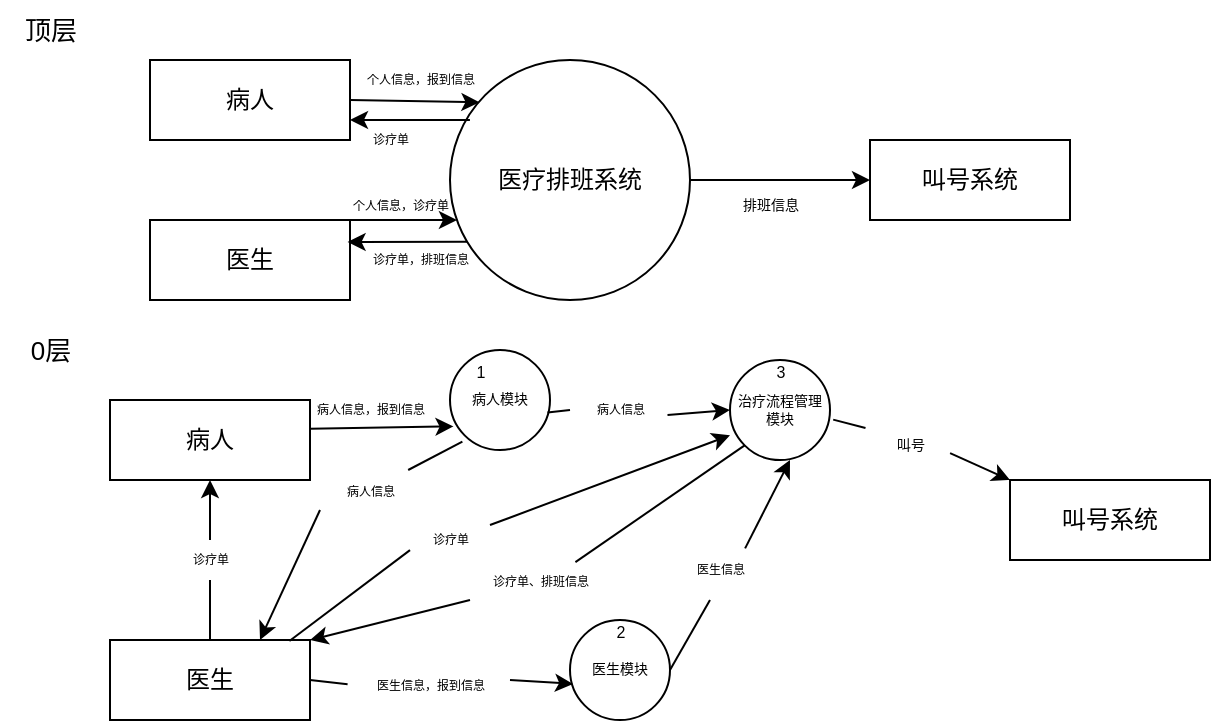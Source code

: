 <mxfile>
    <diagram id="0EtHq9R6iQl5TgzgJTzp" name="第 1 页">
        <mxGraphModel dx="587" dy="244" grid="1" gridSize="10" guides="1" tooltips="1" connect="1" arrows="1" fold="1" page="1" pageScale="1" pageWidth="827" pageHeight="1169" math="0" shadow="0">
            <root>
                <mxCell id="0"/>
                <mxCell id="1" parent="0"/>
                <mxCell id="8" style="edgeStyle=none;html=1;exitX=1;exitY=0.5;exitDx=0;exitDy=0;entryX=0.912;entryY=1.038;entryDx=0;entryDy=0;entryPerimeter=0;" parent="1" source="2" edge="1">
                    <mxGeometry relative="1" as="geometry">
                        <mxPoint x="244.72" y="61.14" as="targetPoint"/>
                    </mxGeometry>
                </mxCell>
                <mxCell id="2" value="病人" style="rounded=0;whiteSpace=wrap;html=1;" parent="1" vertex="1">
                    <mxGeometry x="80" y="40" width="100" height="40" as="geometry"/>
                </mxCell>
                <mxCell id="9" style="edgeStyle=none;html=1;exitX=1;exitY=0;exitDx=0;exitDy=0;entryX=0.029;entryY=0.667;entryDx=0;entryDy=0;entryPerimeter=0;" parent="1" source="3" target="7" edge="1">
                    <mxGeometry relative="1" as="geometry">
                        <mxPoint x="230" y="100" as="targetPoint"/>
                        <Array as="points">
                            <mxPoint x="210" y="120"/>
                        </Array>
                    </mxGeometry>
                </mxCell>
                <mxCell id="3" value="医生" style="rounded=0;whiteSpace=wrap;html=1;" parent="1" vertex="1">
                    <mxGeometry x="80" y="120" width="100" height="40" as="geometry"/>
                </mxCell>
                <mxCell id="4" value="叫号系统" style="rounded=0;whiteSpace=wrap;html=1;" parent="1" vertex="1">
                    <mxGeometry x="440" y="80" width="100" height="40" as="geometry"/>
                </mxCell>
                <mxCell id="10" style="edgeStyle=none;html=1;exitX=1;exitY=0.5;exitDx=0;exitDy=0;entryX=0;entryY=0.5;entryDx=0;entryDy=0;" parent="1" source="7" target="4" edge="1">
                    <mxGeometry relative="1" as="geometry"/>
                </mxCell>
                <mxCell id="7" value="医疗排班系统" style="ellipse;whiteSpace=wrap;html=1;aspect=fixed;" parent="1" vertex="1">
                    <mxGeometry x="230" y="40" width="120" height="120" as="geometry"/>
                </mxCell>
                <mxCell id="19" value="" style="endArrow=classic;html=1;fontSize=8;entryX=1;entryY=0.75;entryDx=0;entryDy=0;exitX=0.083;exitY=0.25;exitDx=0;exitDy=0;exitPerimeter=0;" parent="1" source="7" target="2" edge="1">
                    <mxGeometry width="50" height="50" relative="1" as="geometry">
                        <mxPoint x="240" y="120" as="sourcePoint"/>
                        <mxPoint x="290" y="70" as="targetPoint"/>
                    </mxGeometry>
                </mxCell>
                <mxCell id="22" value="" style="endArrow=classic;html=1;fontSize=8;exitX=0.072;exitY=0.757;exitDx=0;exitDy=0;exitPerimeter=0;entryX=0.988;entryY=0.275;entryDx=0;entryDy=0;entryPerimeter=0;" parent="1" source="7" target="3" edge="1">
                    <mxGeometry width="50" height="50" relative="1" as="geometry">
                        <mxPoint x="200" y="150" as="sourcePoint"/>
                        <mxPoint x="220" y="131" as="targetPoint"/>
                    </mxGeometry>
                </mxCell>
                <mxCell id="24" value="&lt;font style=&quot;font-size: 13px;&quot;&gt;顶层&lt;/font&gt;" style="text;html=1;align=center;verticalAlign=middle;resizable=0;points=[];autosize=1;strokeColor=none;fillColor=none;fontSize=8;" parent="1" vertex="1">
                    <mxGeometry x="5" y="10" width="50" height="30" as="geometry"/>
                </mxCell>
                <mxCell id="25" value="&lt;font style=&quot;font-size: 13px;&quot;&gt;0层&lt;/font&gt;" style="text;html=1;align=center;verticalAlign=middle;resizable=0;points=[];autosize=1;strokeColor=none;fillColor=none;fontSize=8;" parent="1" vertex="1">
                    <mxGeometry x="10" y="170" width="40" height="30" as="geometry"/>
                </mxCell>
                <mxCell id="26" value="&lt;font style=&quot;font-size: 7px;&quot;&gt;排班信息&lt;/font&gt;" style="text;html=1;align=center;verticalAlign=middle;resizable=0;points=[];autosize=1;strokeColor=none;fillColor=none;fontSize=13;" parent="1" vertex="1">
                    <mxGeometry x="365" y="95" width="50" height="30" as="geometry"/>
                </mxCell>
                <mxCell id="27" value="&lt;font style=&quot;font-size: 6px;&quot;&gt;个人信息，诊疗单&lt;/font&gt;" style="text;html=1;align=center;verticalAlign=middle;resizable=0;points=[];autosize=1;strokeColor=none;fillColor=none;fontSize=13;" parent="1" vertex="1">
                    <mxGeometry x="170" y="95" width="70" height="30" as="geometry"/>
                </mxCell>
                <mxCell id="28" value="诊疗单，排班信息" style="text;html=1;align=center;verticalAlign=middle;resizable=0;points=[];autosize=1;strokeColor=none;fillColor=none;fontSize=6;" parent="1" vertex="1">
                    <mxGeometry x="180" y="130" width="70" height="20" as="geometry"/>
                </mxCell>
                <mxCell id="29" value="个人信息，报到信息" style="text;html=1;align=center;verticalAlign=middle;resizable=0;points=[];autosize=1;strokeColor=none;fillColor=none;fontSize=6;" parent="1" vertex="1">
                    <mxGeometry x="175" y="40" width="80" height="20" as="geometry"/>
                </mxCell>
                <mxCell id="30" value="诊疗单" style="text;html=1;align=center;verticalAlign=middle;resizable=0;points=[];autosize=1;strokeColor=none;fillColor=none;fontSize=6;" parent="1" vertex="1">
                    <mxGeometry x="180" y="70" width="40" height="20" as="geometry"/>
                </mxCell>
                <mxCell id="31" value="病人" style="rounded=0;whiteSpace=wrap;html=1;" parent="1" vertex="1">
                    <mxGeometry x="60" y="210" width="100" height="40" as="geometry"/>
                </mxCell>
                <mxCell id="61" style="edgeStyle=none;html=1;entryX=0;entryY=0.753;entryDx=0;entryDy=0;entryPerimeter=0;fontSize=8;startArrow=none;" edge="1" parent="1" source="63" target="36">
                    <mxGeometry relative="1" as="geometry"/>
                </mxCell>
                <mxCell id="32" value="医生" style="rounded=0;whiteSpace=wrap;html=1;" parent="1" vertex="1">
                    <mxGeometry x="60" y="330" width="100" height="40" as="geometry"/>
                </mxCell>
                <mxCell id="33" value="叫号系统" style="rounded=0;whiteSpace=wrap;html=1;" parent="1" vertex="1">
                    <mxGeometry x="510" y="250" width="100" height="40" as="geometry"/>
                </mxCell>
                <mxCell id="68" style="edgeStyle=none;html=1;exitX=0;exitY=1;exitDx=0;exitDy=0;fontSize=8;startArrow=none;entryX=0.75;entryY=0;entryDx=0;entryDy=0;" edge="1" parent="1" source="70" target="32">
                    <mxGeometry relative="1" as="geometry">
                        <mxPoint x="140" y="290.0" as="targetPoint"/>
                    </mxGeometry>
                </mxCell>
                <mxCell id="34" value="病人模块" style="ellipse;whiteSpace=wrap;html=1;aspect=fixed;fontSize=7;" parent="1" vertex="1">
                    <mxGeometry x="230" y="185" width="50" height="50" as="geometry"/>
                </mxCell>
                <mxCell id="57" style="edgeStyle=none;html=1;exitX=0.751;exitY=-0.04;exitDx=0;exitDy=0;entryX=0.6;entryY=1;entryDx=0;entryDy=0;entryPerimeter=0;fontSize=8;startArrow=none;exitPerimeter=0;" edge="1" parent="1" source="58" target="36">
                    <mxGeometry relative="1" as="geometry"/>
                </mxCell>
                <mxCell id="35" value="医生模块" style="ellipse;whiteSpace=wrap;html=1;aspect=fixed;fontSize=7;" parent="1" vertex="1">
                    <mxGeometry x="290" y="320" width="50" height="50" as="geometry"/>
                </mxCell>
                <mxCell id="59" style="edgeStyle=none;html=1;exitX=0.5;exitY=0;exitDx=0;exitDy=0;entryX=0.5;entryY=1;entryDx=0;entryDy=0;fontSize=8;startArrow=none;" edge="1" parent="1" source="60" target="31">
                    <mxGeometry relative="1" as="geometry"/>
                </mxCell>
                <mxCell id="64" style="edgeStyle=none;html=1;exitX=0;exitY=1;exitDx=0;exitDy=0;entryX=1;entryY=0;entryDx=0;entryDy=0;fontSize=8;startArrow=none;" edge="1" parent="1" source="65" target="32">
                    <mxGeometry relative="1" as="geometry"/>
                </mxCell>
                <mxCell id="36" value="治疗流程管理模块" style="ellipse;whiteSpace=wrap;html=1;aspect=fixed;fontSize=7;" parent="1" vertex="1">
                    <mxGeometry x="370" y="190" width="50" height="50" as="geometry"/>
                </mxCell>
                <mxCell id="37" value="病人信息，报到信息" style="text;html=1;align=center;verticalAlign=middle;resizable=0;points=[];autosize=1;strokeColor=none;fillColor=none;fontSize=6;" vertex="1" parent="1">
                    <mxGeometry x="150" y="205" width="80" height="20" as="geometry"/>
                </mxCell>
                <mxCell id="38" style="edgeStyle=none;html=1;exitX=0.125;exitY=0.969;exitDx=0;exitDy=0;exitPerimeter=0;entryX=0.035;entryY=0.764;entryDx=0;entryDy=0;entryPerimeter=0;" edge="1" parent="1" source="37" target="34">
                    <mxGeometry relative="1" as="geometry">
                        <mxPoint x="220" y="220" as="targetPoint"/>
                        <mxPoint x="160" y="229.43" as="sourcePoint"/>
                    </mxGeometry>
                </mxCell>
                <mxCell id="42" style="edgeStyle=none;html=1;exitX=1;exitY=0.5;exitDx=0;exitDy=0;entryX=0.031;entryY=0.639;entryDx=0;entryDy=0;entryPerimeter=0;startArrow=none;" edge="1" parent="1" source="43" target="35">
                    <mxGeometry relative="1" as="geometry">
                        <mxPoint x="224.72" y="310.57" as="targetPoint"/>
                        <mxPoint x="160" y="309.43" as="sourcePoint"/>
                    </mxGeometry>
                </mxCell>
                <mxCell id="44" value="&lt;font style=&quot;font-size: 8px;&quot;&gt;1&lt;/font&gt;" style="text;html=1;align=center;verticalAlign=middle;resizable=0;points=[];autosize=1;strokeColor=none;fillColor=none;" vertex="1" parent="1">
                    <mxGeometry x="230" y="180" width="30" height="30" as="geometry"/>
                </mxCell>
                <mxCell id="45" value="&lt;font style=&quot;font-size: 8px;&quot;&gt;2&lt;/font&gt;" style="text;html=1;align=center;verticalAlign=middle;resizable=0;points=[];autosize=1;strokeColor=none;fillColor=none;" vertex="1" parent="1">
                    <mxGeometry x="300" y="310" width="30" height="30" as="geometry"/>
                </mxCell>
                <mxCell id="46" value="&lt;span style=&quot;font-size: 8px;&quot;&gt;3&lt;/span&gt;" style="text;html=1;align=center;verticalAlign=middle;resizable=0;points=[];autosize=1;strokeColor=none;fillColor=none;" vertex="1" parent="1">
                    <mxGeometry x="380" y="180" width="30" height="30" as="geometry"/>
                </mxCell>
                <mxCell id="48" style="edgeStyle=none;html=1;exitX=1.001;exitY=0.719;exitDx=0;exitDy=0;entryX=0;entryY=0;entryDx=0;entryDy=0;exitPerimeter=0;startArrow=none;" edge="1" parent="1" source="47" target="33">
                    <mxGeometry relative="1" as="geometry">
                        <mxPoint x="350" y="245" as="sourcePoint"/>
                        <mxPoint x="440" y="245" as="targetPoint"/>
                    </mxGeometry>
                </mxCell>
                <mxCell id="50" style="edgeStyle=none;html=1;exitX=0.975;exitY=0.624;exitDx=0;exitDy=0;entryX=0;entryY=0.5;entryDx=0;entryDy=0;exitPerimeter=0;startArrow=none;" edge="1" parent="1" source="56" target="36">
                    <mxGeometry relative="1" as="geometry">
                        <mxPoint x="334.72" y="215.57" as="targetPoint"/>
                        <mxPoint x="270" y="214.43" as="sourcePoint"/>
                    </mxGeometry>
                </mxCell>
                <mxCell id="69" value="" style="edgeStyle=none;html=1;exitX=0.897;exitY=0.012;exitDx=0;exitDy=0;entryX=0;entryY=0.753;entryDx=0;entryDy=0;entryPerimeter=0;fontSize=8;endArrow=none;exitPerimeter=0;" edge="1" parent="1" source="32" target="63">
                    <mxGeometry relative="1" as="geometry">
                        <mxPoint x="135" y="290.0" as="sourcePoint"/>
                        <mxPoint x="330" y="227.65" as="targetPoint"/>
                    </mxGeometry>
                </mxCell>
                <mxCell id="63" value="诊疗单" style="text;html=1;align=center;verticalAlign=middle;resizable=0;points=[];autosize=1;strokeColor=none;fillColor=none;fontSize=6;" vertex="1" parent="1">
                    <mxGeometry x="210" y="270" width="40" height="20" as="geometry"/>
                </mxCell>
                <mxCell id="71" value="" style="edgeStyle=none;html=1;exitX=0.124;exitY=0.916;exitDx=0;exitDy=0;fontSize=8;endArrow=none;exitPerimeter=0;" edge="1" parent="1" source="34" target="70">
                    <mxGeometry relative="1" as="geometry">
                        <mxPoint x="140" y="290.0" as="targetPoint"/>
                        <mxPoint x="227.322" y="232.678" as="sourcePoint"/>
                    </mxGeometry>
                </mxCell>
                <mxCell id="70" value="&lt;font style=&quot;font-size: 6px;&quot;&gt;病人信息&lt;/font&gt;" style="text;html=1;align=center;verticalAlign=middle;resizable=0;points=[];autosize=1;strokeColor=none;fillColor=none;fontSize=8;" vertex="1" parent="1">
                    <mxGeometry x="165" y="245" width="50" height="20" as="geometry"/>
                </mxCell>
                <mxCell id="72" value="" style="edgeStyle=none;html=1;exitX=0.5;exitY=0;exitDx=0;exitDy=0;entryX=0.5;entryY=1;entryDx=0;entryDy=0;fontSize=8;endArrow=none;" edge="1" parent="1" source="32" target="60">
                    <mxGeometry relative="1" as="geometry">
                        <mxPoint x="110" y="290.0" as="sourcePoint"/>
                        <mxPoint x="110" y="250" as="targetPoint"/>
                    </mxGeometry>
                </mxCell>
                <mxCell id="60" value="诊疗单" style="text;html=1;align=center;verticalAlign=middle;resizable=0;points=[];autosize=1;strokeColor=none;fillColor=none;fontSize=6;" vertex="1" parent="1">
                    <mxGeometry x="90" y="280" width="40" height="20" as="geometry"/>
                </mxCell>
                <mxCell id="73" value="" style="edgeStyle=none;html=1;exitX=0;exitY=1;exitDx=0;exitDy=0;entryX=0.753;entryY=0.052;entryDx=0;entryDy=0;entryPerimeter=0;fontSize=8;endArrow=none;" edge="1" parent="1" source="36" target="65">
                    <mxGeometry relative="1" as="geometry">
                        <mxPoint x="337.322" y="232.678" as="sourcePoint"/>
                        <mxPoint x="161.44" y="290.8" as="targetPoint"/>
                    </mxGeometry>
                </mxCell>
                <mxCell id="65" value="&lt;font style=&quot;font-size: 6px;&quot;&gt;诊疗单、排班信息&lt;/font&gt;" style="text;html=1;align=center;verticalAlign=middle;resizable=0;points=[];autosize=1;strokeColor=none;fillColor=none;fontSize=8;" vertex="1" parent="1">
                    <mxGeometry x="240" y="290" width="70" height="20" as="geometry"/>
                </mxCell>
                <mxCell id="75" value="" style="edgeStyle=none;html=1;exitX=1;exitY=0.5;exitDx=0;exitDy=0;endArrow=none;entryX=-0.015;entryY=0.569;entryDx=0;entryDy=0;entryPerimeter=0;" edge="1" parent="1" source="32" target="43">
                    <mxGeometry relative="1" as="geometry">
                        <mxPoint x="180" y="340" as="targetPoint"/>
                        <mxPoint x="160" y="309.43" as="sourcePoint"/>
                    </mxGeometry>
                </mxCell>
                <mxCell id="43" value="&lt;font style=&quot;font-size: 6px;&quot;&gt;医生信息，报到信息&lt;/font&gt;" style="text;html=1;align=center;verticalAlign=middle;resizable=0;points=[];autosize=1;strokeColor=none;fillColor=none;fontSize=13;" vertex="1" parent="1">
                    <mxGeometry x="180" y="335" width="80" height="30" as="geometry"/>
                </mxCell>
                <mxCell id="77" value="" style="edgeStyle=none;html=1;exitX=1;exitY=0.5;exitDx=0;exitDy=0;entryX=0.4;entryY=1.25;entryDx=0;entryDy=0;entryPerimeter=0;fontSize=8;endArrow=none;" edge="1" parent="1" source="35" target="58">
                    <mxGeometry relative="1" as="geometry">
                        <mxPoint x="340.0" y="345" as="sourcePoint"/>
                        <mxPoint x="400" y="240" as="targetPoint"/>
                    </mxGeometry>
                </mxCell>
                <mxCell id="58" value="医生信息" style="text;html=1;align=center;verticalAlign=middle;resizable=0;points=[];autosize=1;strokeColor=none;fillColor=none;fontSize=6;" vertex="1" parent="1">
                    <mxGeometry x="340" y="285" width="50" height="20" as="geometry"/>
                </mxCell>
                <mxCell id="78" value="" style="edgeStyle=none;html=1;exitX=0.975;exitY=0.624;exitDx=0;exitDy=0;entryX=0;entryY=0.5;entryDx=0;entryDy=0;exitPerimeter=0;endArrow=none;" edge="1" parent="1" source="34" target="56">
                    <mxGeometry relative="1" as="geometry">
                        <mxPoint x="370.0" y="215" as="targetPoint"/>
                        <mxPoint x="278.75" y="216.2" as="sourcePoint"/>
                    </mxGeometry>
                </mxCell>
                <mxCell id="56" value="病人信息" style="text;html=1;align=center;verticalAlign=middle;resizable=0;points=[];autosize=1;strokeColor=none;fillColor=none;fontSize=6;" vertex="1" parent="1">
                    <mxGeometry x="290" y="205" width="50" height="20" as="geometry"/>
                </mxCell>
                <mxCell id="79" value="" style="edgeStyle=none;html=1;exitX=1.032;exitY=0.596;exitDx=0;exitDy=0;entryX=-0.056;entryY=0.3;entryDx=0;entryDy=0;exitPerimeter=0;endArrow=none;entryPerimeter=0;" edge="1" parent="1" source="36" target="47">
                    <mxGeometry relative="1" as="geometry">
                        <mxPoint x="421.6" y="219.8" as="sourcePoint"/>
                        <mxPoint x="510" y="250" as="targetPoint"/>
                    </mxGeometry>
                </mxCell>
                <mxCell id="47" value="&lt;span style=&quot;font-size: 7px;&quot;&gt;叫号&lt;/span&gt;" style="text;html=1;align=center;verticalAlign=middle;resizable=0;points=[];autosize=1;strokeColor=none;fillColor=none;fontSize=13;" vertex="1" parent="1">
                    <mxGeometry x="440" y="215" width="40" height="30" as="geometry"/>
                </mxCell>
            </root>
        </mxGraphModel>
    </diagram>
</mxfile>